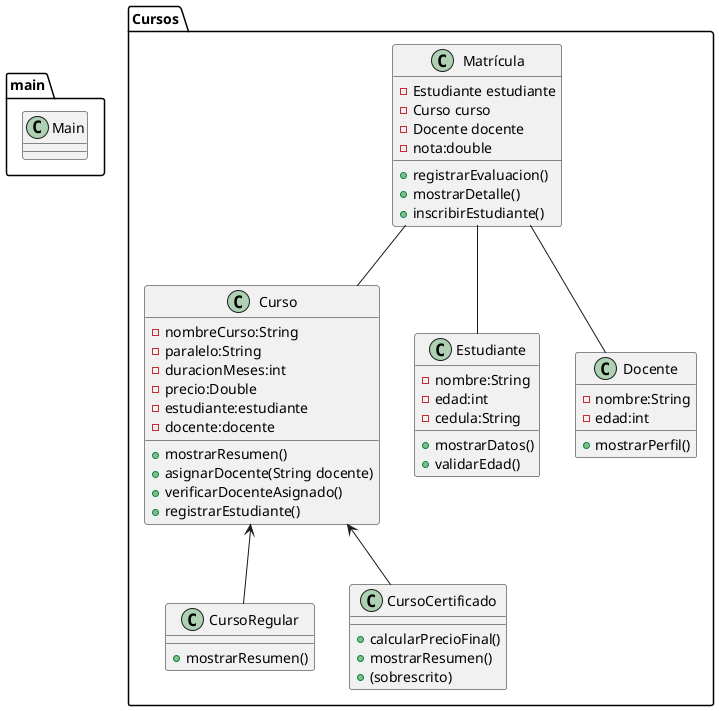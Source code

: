 @startuml

package main{
class Main{}
}


package Cursos{
class Matrícula{
- Estudiante estudiante
- Curso curso
- Docente docente
- nota:double
+ registrarEvaluacion()
+ mostrarDetalle()
+ inscribirEstudiante()
}

class Curso{
- nombreCurso:String
- paralelo:String
- duracionMeses:int
- precio:Double
- estudiante:estudiante
- docente:docente
+ mostrarResumen()
+ asignarDocente(String docente)
+ verificarDocenteAsignado()
+ registrarEstudiante()
}

class CursoRegular{
+mostrarResumen()
}

class CursoCertificado{
+calcularPrecioFinal()
+mostrarResumen()
+(sobrescrito)
}

class Estudiante{
- nombre:String
- edad:int
- cedula:String
+ mostrarDatos()
+ validarEdad()
}

class Docente{
- nombre:String
- edad:int
+ mostrarPerfil()
}


}
Matrícula -- Curso
Matrícula -- Estudiante
Matrícula -- Docente


Curso <-- CursoRegular
Curso <-- CursoCertificado

@enduml